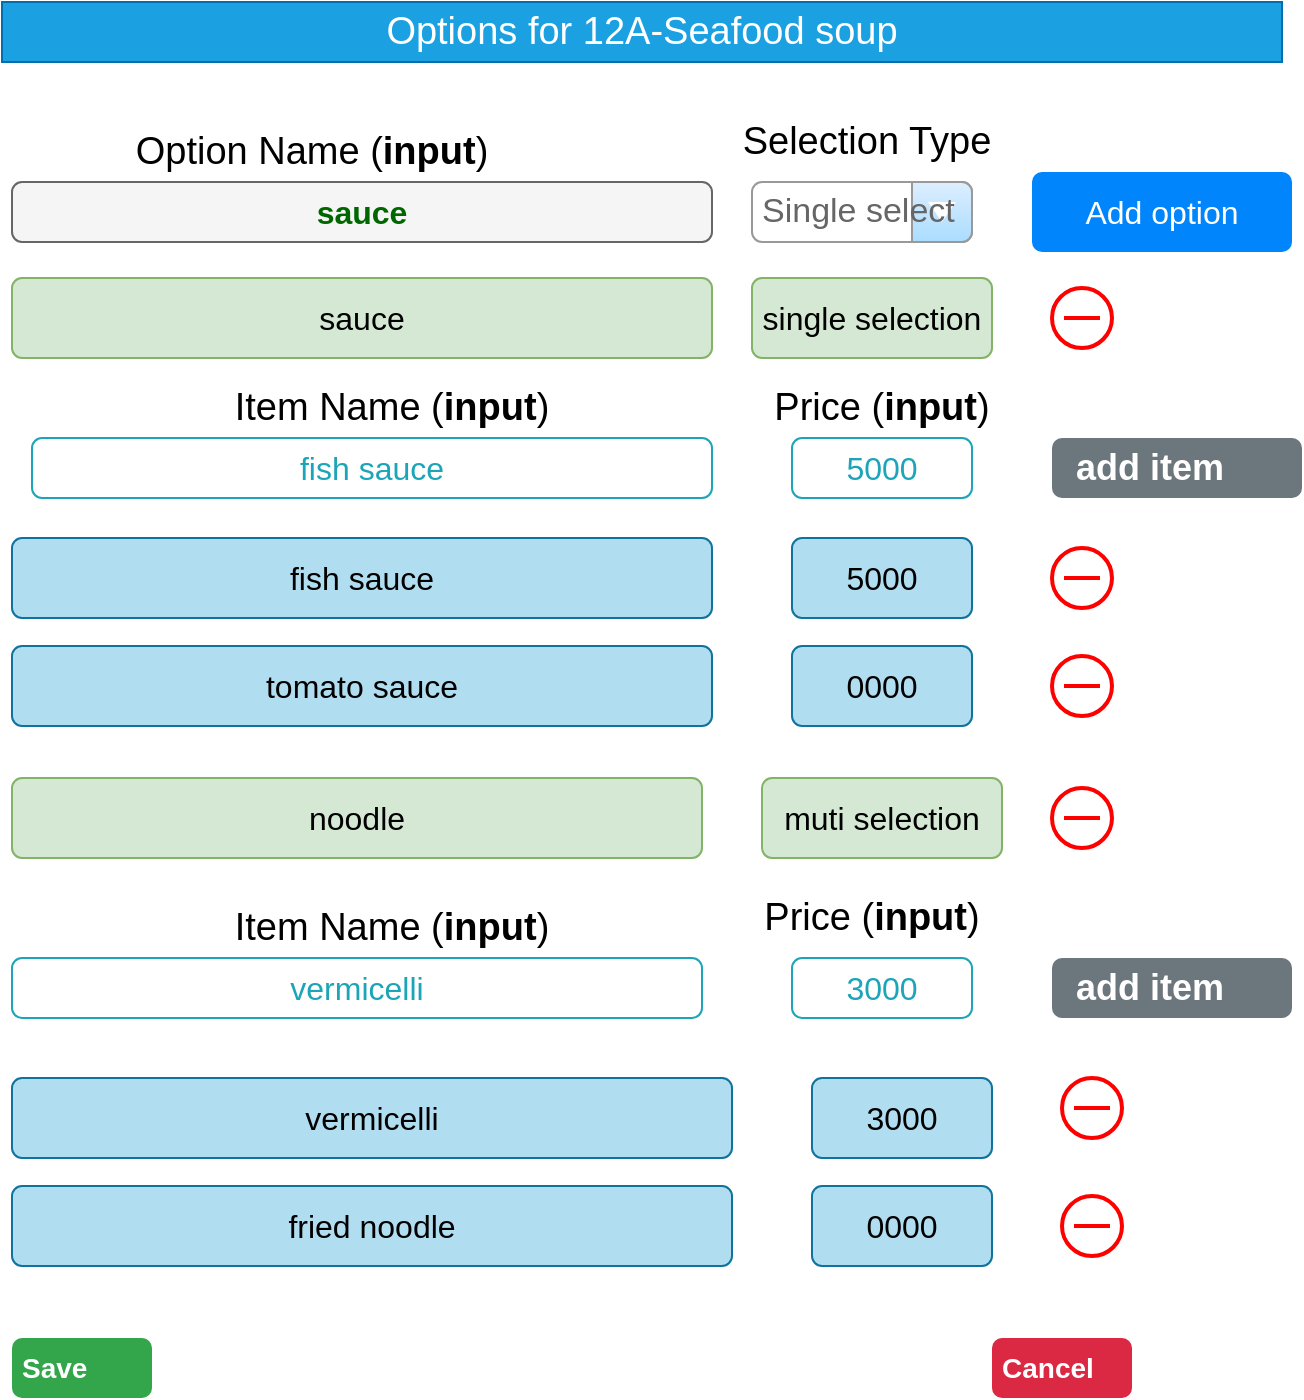 <mxfile version="22.1.18" type="github">
  <diagram name="Page-1" id="kfKkWPTDTzjf0ijE4DBs">
    <mxGraphModel dx="954" dy="696" grid="1" gridSize="10" guides="1" tooltips="1" connect="1" arrows="1" fold="1" page="1" pageScale="1" pageWidth="1169" pageHeight="827" math="0" shadow="0">
      <root>
        <mxCell id="0" />
        <mxCell id="1" parent="0" />
        <mxCell id="Vs1UA3pdB5jLAvVI1XC_-1" value="&lt;font style=&quot;font-size: 19px;&quot;&gt;Options for 12A-Seafood soup&lt;/font&gt;" style="text;html=1;strokeColor=#006EAF;fillColor=#1ba1e2;align=center;verticalAlign=middle;whiteSpace=wrap;rounded=0;fontColor=#ffffff;" vertex="1" parent="1">
          <mxGeometry x="70" y="60" width="640" height="30" as="geometry" />
        </mxCell>
        <mxCell id="Vs1UA3pdB5jLAvVI1XC_-2" value="&lt;font color=&quot;#006600&quot;&gt;&lt;b&gt;sauce&lt;/b&gt;&lt;/font&gt;" style="html=1;shadow=0;dashed=0;shape=mxgraph.bootstrap.rrect;rSize=5;strokeColor=#666666;strokeWidth=1;fillColor=#f5f5f5;whiteSpace=wrap;align=center;verticalAlign=middle;spacingLeft=0;fontStyle=0;fontSize=16;spacing=5;fontColor=#333333;" vertex="1" parent="1">
          <mxGeometry x="75" y="150" width="350" height="30" as="geometry" />
        </mxCell>
        <mxCell id="Vs1UA3pdB5jLAvVI1XC_-3" value="&lt;font style=&quot;font-size: 19px;&quot;&gt;Option Name (&lt;b&gt;input&lt;/b&gt;)&lt;/font&gt;" style="text;html=1;strokeColor=none;fillColor=none;align=center;verticalAlign=middle;whiteSpace=wrap;rounded=0;" vertex="1" parent="1">
          <mxGeometry x="135" y="120" width="180" height="30" as="geometry" />
        </mxCell>
        <mxCell id="Vs1UA3pdB5jLAvVI1XC_-4" value="Single select" style="strokeWidth=1;shadow=0;dashed=0;align=center;html=1;shape=mxgraph.mockup.forms.comboBox;strokeColor=#999999;fillColor=#ddeeff;align=left;fillColor2=#aaddff;mainText=;fontColor=#666666;fontSize=17;spacingLeft=3;" vertex="1" parent="1">
          <mxGeometry x="445" y="150" width="110" height="30" as="geometry" />
        </mxCell>
        <mxCell id="Vs1UA3pdB5jLAvVI1XC_-5" value="&lt;font style=&quot;font-size: 19px;&quot;&gt;Selection Type&lt;/font&gt;" style="text;html=1;strokeColor=none;fillColor=none;align=center;verticalAlign=middle;whiteSpace=wrap;rounded=0;" vertex="1" parent="1">
          <mxGeometry x="435" y="115" width="135" height="30" as="geometry" />
        </mxCell>
        <mxCell id="Vs1UA3pdB5jLAvVI1XC_-6" value="Add option" style="html=1;shadow=0;dashed=0;shape=mxgraph.bootstrap.rrect;rSize=5;strokeColor=none;strokeWidth=1;fillColor=#0085FC;fontColor=#FFFFFF;whiteSpace=wrap;align=center;verticalAlign=middle;spacingLeft=0;fontStyle=0;fontSize=16;spacing=5;" vertex="1" parent="1">
          <mxGeometry x="585" y="145" width="130" height="40" as="geometry" />
        </mxCell>
        <mxCell id="Vs1UA3pdB5jLAvVI1XC_-7" value="sauce" style="html=1;shadow=0;dashed=0;shape=mxgraph.bootstrap.rrect;rSize=5;strokeColor=#82b366;strokeWidth=1;fillColor=#d5e8d4;whiteSpace=wrap;align=center;verticalAlign=middle;spacingLeft=0;fontStyle=0;fontSize=16;spacing=5;" vertex="1" parent="1">
          <mxGeometry x="75" y="198" width="350" height="40" as="geometry" />
        </mxCell>
        <mxCell id="Vs1UA3pdB5jLAvVI1XC_-10" value="fish sauce" style="html=1;shadow=0;dashed=0;shape=mxgraph.bootstrap.rrect;rSize=5;strokeColor=#1CA5B8;strokeWidth=1;fillColor=none;fontColor=#1CA5B8;whiteSpace=wrap;align=center;verticalAlign=middle;spacingLeft=0;fontStyle=0;fontSize=16;spacing=5;" vertex="1" parent="1">
          <mxGeometry x="85" y="278" width="340" height="30" as="geometry" />
        </mxCell>
        <mxCell id="Vs1UA3pdB5jLAvVI1XC_-11" value="5000" style="html=1;shadow=0;dashed=0;shape=mxgraph.bootstrap.rrect;rSize=5;strokeColor=#1CA5B8;strokeWidth=1;fillColor=none;fontColor=#1CA5B8;whiteSpace=wrap;align=center;verticalAlign=middle;spacingLeft=0;fontStyle=0;fontSize=16;spacing=5;" vertex="1" parent="1">
          <mxGeometry x="465" y="278" width="90" height="30" as="geometry" />
        </mxCell>
        <mxCell id="Vs1UA3pdB5jLAvVI1XC_-13" value="add item" style="html=1;shadow=0;dashed=0;shape=mxgraph.bootstrap.rrect;rSize=5;strokeColor=none;strokeWidth=1;fillColor=#6C767D;fontColor=#FFFFFF;whiteSpace=wrap;align=left;verticalAlign=middle;spacingLeft=10;fontStyle=1;fontSize=18;" vertex="1" parent="1">
          <mxGeometry x="595" y="278" width="125" height="30" as="geometry" />
        </mxCell>
        <mxCell id="Vs1UA3pdB5jLAvVI1XC_-14" value="&lt;font style=&quot;font-size: 19px;&quot;&gt;Item Name (&lt;b&gt;input&lt;/b&gt;)&lt;/font&gt;" style="text;html=1;strokeColor=none;fillColor=none;align=center;verticalAlign=middle;whiteSpace=wrap;rounded=0;" vertex="1" parent="1">
          <mxGeometry x="180" y="248" width="170" height="30" as="geometry" />
        </mxCell>
        <mxCell id="Vs1UA3pdB5jLAvVI1XC_-15" value="&lt;font style=&quot;font-size: 19px;&quot;&gt;Price (&lt;b&gt;input&lt;/b&gt;)&lt;/font&gt;" style="text;html=1;strokeColor=none;fillColor=none;align=center;verticalAlign=middle;whiteSpace=wrap;rounded=0;" vertex="1" parent="1">
          <mxGeometry x="455" y="248" width="110" height="30" as="geometry" />
        </mxCell>
        <mxCell id="Vs1UA3pdB5jLAvVI1XC_-16" value="fish sauce" style="html=1;shadow=0;dashed=0;shape=mxgraph.bootstrap.rrect;rSize=5;strokeColor=#10739e;strokeWidth=1;fillColor=#b1ddf0;whiteSpace=wrap;align=center;verticalAlign=middle;spacingLeft=0;fontStyle=0;fontSize=16;spacing=5;" vertex="1" parent="1">
          <mxGeometry x="75" y="328" width="350" height="40" as="geometry" />
        </mxCell>
        <mxCell id="Vs1UA3pdB5jLAvVI1XC_-17" value="5000" style="html=1;shadow=0;dashed=0;shape=mxgraph.bootstrap.rrect;rSize=5;strokeColor=#10739e;strokeWidth=1;fillColor=#b1ddf0;whiteSpace=wrap;align=center;verticalAlign=middle;spacingLeft=0;fontStyle=0;fontSize=16;spacing=5;" vertex="1" parent="1">
          <mxGeometry x="465" y="328" width="90" height="40" as="geometry" />
        </mxCell>
        <mxCell id="Vs1UA3pdB5jLAvVI1XC_-18" value="tomato sauce" style="html=1;shadow=0;dashed=0;shape=mxgraph.bootstrap.rrect;rSize=5;strokeColor=#10739e;strokeWidth=1;fillColor=#b1ddf0;whiteSpace=wrap;align=center;verticalAlign=middle;spacingLeft=0;fontStyle=0;fontSize=16;spacing=5;" vertex="1" parent="1">
          <mxGeometry x="75" y="382" width="350" height="40" as="geometry" />
        </mxCell>
        <mxCell id="Vs1UA3pdB5jLAvVI1XC_-19" value="0000" style="html=1;shadow=0;dashed=0;shape=mxgraph.bootstrap.rrect;rSize=5;strokeColor=#10739e;strokeWidth=1;fillColor=#b1ddf0;whiteSpace=wrap;align=center;verticalAlign=middle;spacingLeft=0;fontStyle=0;fontSize=16;spacing=5;" vertex="1" parent="1">
          <mxGeometry x="465" y="382" width="90" height="40" as="geometry" />
        </mxCell>
        <mxCell id="Vs1UA3pdB5jLAvVI1XC_-20" value="noodle" style="html=1;shadow=0;dashed=0;shape=mxgraph.bootstrap.rrect;rSize=5;strokeColor=#82b366;strokeWidth=1;fillColor=#d5e8d4;whiteSpace=wrap;align=center;verticalAlign=middle;spacingLeft=0;fontStyle=0;fontSize=16;spacing=5;" vertex="1" parent="1">
          <mxGeometry x="75" y="448" width="345" height="40" as="geometry" />
        </mxCell>
        <mxCell id="Vs1UA3pdB5jLAvVI1XC_-21" value="vermicelli" style="html=1;shadow=0;dashed=0;shape=mxgraph.bootstrap.rrect;rSize=5;strokeColor=#1CA5B8;strokeWidth=1;fillColor=none;fontColor=#1CA5B8;whiteSpace=wrap;align=center;verticalAlign=middle;spacingLeft=0;fontStyle=0;fontSize=16;spacing=5;" vertex="1" parent="1">
          <mxGeometry x="75" y="538" width="345" height="30" as="geometry" />
        </mxCell>
        <mxCell id="Vs1UA3pdB5jLAvVI1XC_-22" value="3000" style="html=1;shadow=0;dashed=0;shape=mxgraph.bootstrap.rrect;rSize=5;strokeColor=#1CA5B8;strokeWidth=1;fillColor=none;fontColor=#1CA5B8;whiteSpace=wrap;align=center;verticalAlign=middle;spacingLeft=0;fontStyle=0;fontSize=16;spacing=5;" vertex="1" parent="1">
          <mxGeometry x="465" y="538" width="90" height="30" as="geometry" />
        </mxCell>
        <mxCell id="Vs1UA3pdB5jLAvVI1XC_-23" value="add item" style="html=1;shadow=0;dashed=0;shape=mxgraph.bootstrap.rrect;rSize=5;strokeColor=none;strokeWidth=1;fillColor=#6C767D;fontColor=#FFFFFF;whiteSpace=wrap;align=left;verticalAlign=middle;spacingLeft=10;fontStyle=1;fontSize=18;" vertex="1" parent="1">
          <mxGeometry x="595" y="538" width="120" height="30" as="geometry" />
        </mxCell>
        <mxCell id="Vs1UA3pdB5jLAvVI1XC_-24" value="&lt;font style=&quot;font-size: 19px;&quot;&gt;Item Name (&lt;b&gt;input&lt;/b&gt;)&lt;/font&gt;" style="text;html=1;strokeColor=none;fillColor=none;align=center;verticalAlign=middle;whiteSpace=wrap;rounded=0;" vertex="1" parent="1">
          <mxGeometry x="170" y="508" width="190" height="30" as="geometry" />
        </mxCell>
        <mxCell id="Vs1UA3pdB5jLAvVI1XC_-25" value="&lt;font style=&quot;font-size: 19px;&quot;&gt;Price (&lt;b&gt;input&lt;/b&gt;)&lt;/font&gt;" style="text;html=1;strokeColor=none;fillColor=none;align=center;verticalAlign=middle;whiteSpace=wrap;rounded=0;" vertex="1" parent="1">
          <mxGeometry x="450" y="498" width="110" height="40" as="geometry" />
        </mxCell>
        <mxCell id="Vs1UA3pdB5jLAvVI1XC_-26" value="vermicelli" style="html=1;shadow=0;dashed=0;shape=mxgraph.bootstrap.rrect;rSize=5;strokeColor=#10739e;strokeWidth=1;fillColor=#b1ddf0;whiteSpace=wrap;align=center;verticalAlign=middle;spacingLeft=0;fontStyle=0;fontSize=16;spacing=5;" vertex="1" parent="1">
          <mxGeometry x="75" y="598" width="360" height="40" as="geometry" />
        </mxCell>
        <mxCell id="Vs1UA3pdB5jLAvVI1XC_-27" value="3000" style="html=1;shadow=0;dashed=0;shape=mxgraph.bootstrap.rrect;rSize=5;strokeColor=#10739e;strokeWidth=1;fillColor=#b1ddf0;whiteSpace=wrap;align=center;verticalAlign=middle;spacingLeft=0;fontStyle=0;fontSize=16;spacing=5;" vertex="1" parent="1">
          <mxGeometry x="475" y="598" width="90" height="40" as="geometry" />
        </mxCell>
        <mxCell id="Vs1UA3pdB5jLAvVI1XC_-28" value="fried noodle" style="html=1;shadow=0;dashed=0;shape=mxgraph.bootstrap.rrect;rSize=5;strokeColor=#10739e;strokeWidth=1;fillColor=#b1ddf0;whiteSpace=wrap;align=center;verticalAlign=middle;spacingLeft=0;fontStyle=0;fontSize=16;spacing=5;" vertex="1" parent="1">
          <mxGeometry x="75" y="652" width="360" height="40" as="geometry" />
        </mxCell>
        <mxCell id="Vs1UA3pdB5jLAvVI1XC_-29" value="0000" style="html=1;shadow=0;dashed=0;shape=mxgraph.bootstrap.rrect;rSize=5;strokeColor=#10739e;strokeWidth=1;fillColor=#b1ddf0;whiteSpace=wrap;align=center;verticalAlign=middle;spacingLeft=0;fontStyle=0;fontSize=16;spacing=5;" vertex="1" parent="1">
          <mxGeometry x="475" y="652" width="90" height="40" as="geometry" />
        </mxCell>
        <mxCell id="Vs1UA3pdB5jLAvVI1XC_-30" value="single selection" style="html=1;shadow=0;dashed=0;shape=mxgraph.bootstrap.rrect;rSize=5;strokeColor=#82b366;strokeWidth=1;fillColor=#d5e8d4;whiteSpace=wrap;align=center;verticalAlign=middle;spacingLeft=0;fontStyle=0;fontSize=16;spacing=5;" vertex="1" parent="1">
          <mxGeometry x="445" y="198" width="120" height="40" as="geometry" />
        </mxCell>
        <mxCell id="Vs1UA3pdB5jLAvVI1XC_-31" value="muti selection" style="html=1;shadow=0;dashed=0;shape=mxgraph.bootstrap.rrect;rSize=5;strokeColor=#82b366;strokeWidth=1;fillColor=#d5e8d4;whiteSpace=wrap;align=center;verticalAlign=middle;spacingLeft=0;fontStyle=0;fontSize=16;spacing=5;" vertex="1" parent="1">
          <mxGeometry x="450" y="448" width="120" height="40" as="geometry" />
        </mxCell>
        <mxCell id="Vs1UA3pdB5jLAvVI1XC_-32" value="Save" style="html=1;shadow=0;dashed=0;shape=mxgraph.bootstrap.rrect;rSize=5;strokeColor=none;strokeWidth=1;fillColor=#33A64C;fontColor=#FFFFFF;whiteSpace=wrap;align=left;verticalAlign=middle;spacingLeft=0;fontStyle=1;fontSize=14;spacing=5;" vertex="1" parent="1">
          <mxGeometry x="75" y="728" width="70" height="30" as="geometry" />
        </mxCell>
        <mxCell id="Vs1UA3pdB5jLAvVI1XC_-34" value="Cancel" style="html=1;shadow=0;dashed=0;shape=mxgraph.bootstrap.rrect;rSize=5;strokeColor=none;strokeWidth=1;fillColor=#DB2843;fontColor=#FFFFFF;whiteSpace=wrap;align=left;verticalAlign=middle;spacingLeft=0;fontStyle=1;fontSize=14;spacing=5;" vertex="1" parent="1">
          <mxGeometry x="565" y="728" width="70" height="30" as="geometry" />
        </mxCell>
        <mxCell id="Vs1UA3pdB5jLAvVI1XC_-44" value="" style="html=1;verticalLabelPosition=bottom;align=center;labelBackgroundColor=#ffffff;verticalAlign=top;strokeWidth=2;strokeColor=#FF0000;shadow=0;dashed=0;shape=mxgraph.ios7.icons.delete;" vertex="1" parent="1">
          <mxGeometry x="595" y="203" width="30" height="30" as="geometry" />
        </mxCell>
        <mxCell id="Vs1UA3pdB5jLAvVI1XC_-45" value="" style="html=1;verticalLabelPosition=bottom;align=center;labelBackgroundColor=#ffffff;verticalAlign=top;strokeWidth=2;strokeColor=#FF0000;shadow=0;dashed=0;shape=mxgraph.ios7.icons.delete;" vertex="1" parent="1">
          <mxGeometry x="595" y="333" width="30" height="30" as="geometry" />
        </mxCell>
        <mxCell id="Vs1UA3pdB5jLAvVI1XC_-46" value="" style="html=1;verticalLabelPosition=bottom;align=center;labelBackgroundColor=#ffffff;verticalAlign=top;strokeWidth=2;strokeColor=#FF0000;shadow=0;dashed=0;shape=mxgraph.ios7.icons.delete;" vertex="1" parent="1">
          <mxGeometry x="595" y="387" width="30" height="30" as="geometry" />
        </mxCell>
        <mxCell id="Vs1UA3pdB5jLAvVI1XC_-47" value="" style="html=1;verticalLabelPosition=bottom;align=center;labelBackgroundColor=#ffffff;verticalAlign=top;strokeWidth=2;strokeColor=#FF0000;shadow=0;dashed=0;shape=mxgraph.ios7.icons.delete;" vertex="1" parent="1">
          <mxGeometry x="595" y="453" width="30" height="30" as="geometry" />
        </mxCell>
        <mxCell id="Vs1UA3pdB5jLAvVI1XC_-48" value="" style="html=1;verticalLabelPosition=bottom;align=center;labelBackgroundColor=#ffffff;verticalAlign=top;strokeWidth=2;strokeColor=#FF0000;shadow=0;dashed=0;shape=mxgraph.ios7.icons.delete;" vertex="1" parent="1">
          <mxGeometry x="600" y="598" width="30" height="30" as="geometry" />
        </mxCell>
        <mxCell id="Vs1UA3pdB5jLAvVI1XC_-49" value="" style="html=1;verticalLabelPosition=bottom;align=center;labelBackgroundColor=#ffffff;verticalAlign=top;strokeWidth=2;strokeColor=#FF0000;shadow=0;dashed=0;shape=mxgraph.ios7.icons.delete;" vertex="1" parent="1">
          <mxGeometry x="600" y="657" width="30" height="30" as="geometry" />
        </mxCell>
      </root>
    </mxGraphModel>
  </diagram>
</mxfile>
